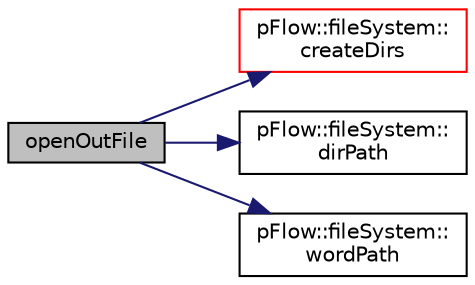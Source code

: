 digraph "openOutFile"
{
 // LATEX_PDF_SIZE
  edge [fontname="Helvetica",fontsize="10",labelfontname="Helvetica",labelfontsize="10"];
  node [fontname="Helvetica",fontsize="10",shape=record];
  rankdir="LR";
  Node1 [label="openOutFile",height=0.2,width=0.4,color="black", fillcolor="grey75", style="filled", fontcolor="black",tooltip="open output file"];
  Node1 -> Node2 [color="midnightblue",fontsize="10",style="solid",fontname="Helvetica"];
  Node2 [label="pFlow::fileSystem::\lcreateDirs",height=0.2,width=0.4,color="red", fillcolor="white", style="filled",URL="$classpFlow_1_1fileSystem.html#a7f33187e671f9c2fc6f189bf7005e067",tooltip="Operate on dir path only Create dir based on the path and returns the canonical path."];
  Node1 -> Node5 [color="midnightblue",fontsize="10",style="solid",fontname="Helvetica"];
  Node5 [label="pFlow::fileSystem::\ldirPath",height=0.2,width=0.4,color="black", fillcolor="white", style="filled",URL="$classpFlow_1_1fileSystem.html#aa38071b32f7e36ac484ba59b2c0b0eec",tooltip="Dir part of the path."];
  Node1 -> Node6 [color="midnightblue",fontsize="10",style="solid",fontname="Helvetica"];
  Node6 [label="pFlow::fileSystem::\lwordPath",height=0.2,width=0.4,color="black", fillcolor="white", style="filled",URL="$classpFlow_1_1fileSystem.html#ad7cad1b82e1afeea66c2f0649de5d93f",tooltip="Path in word type."];
}
